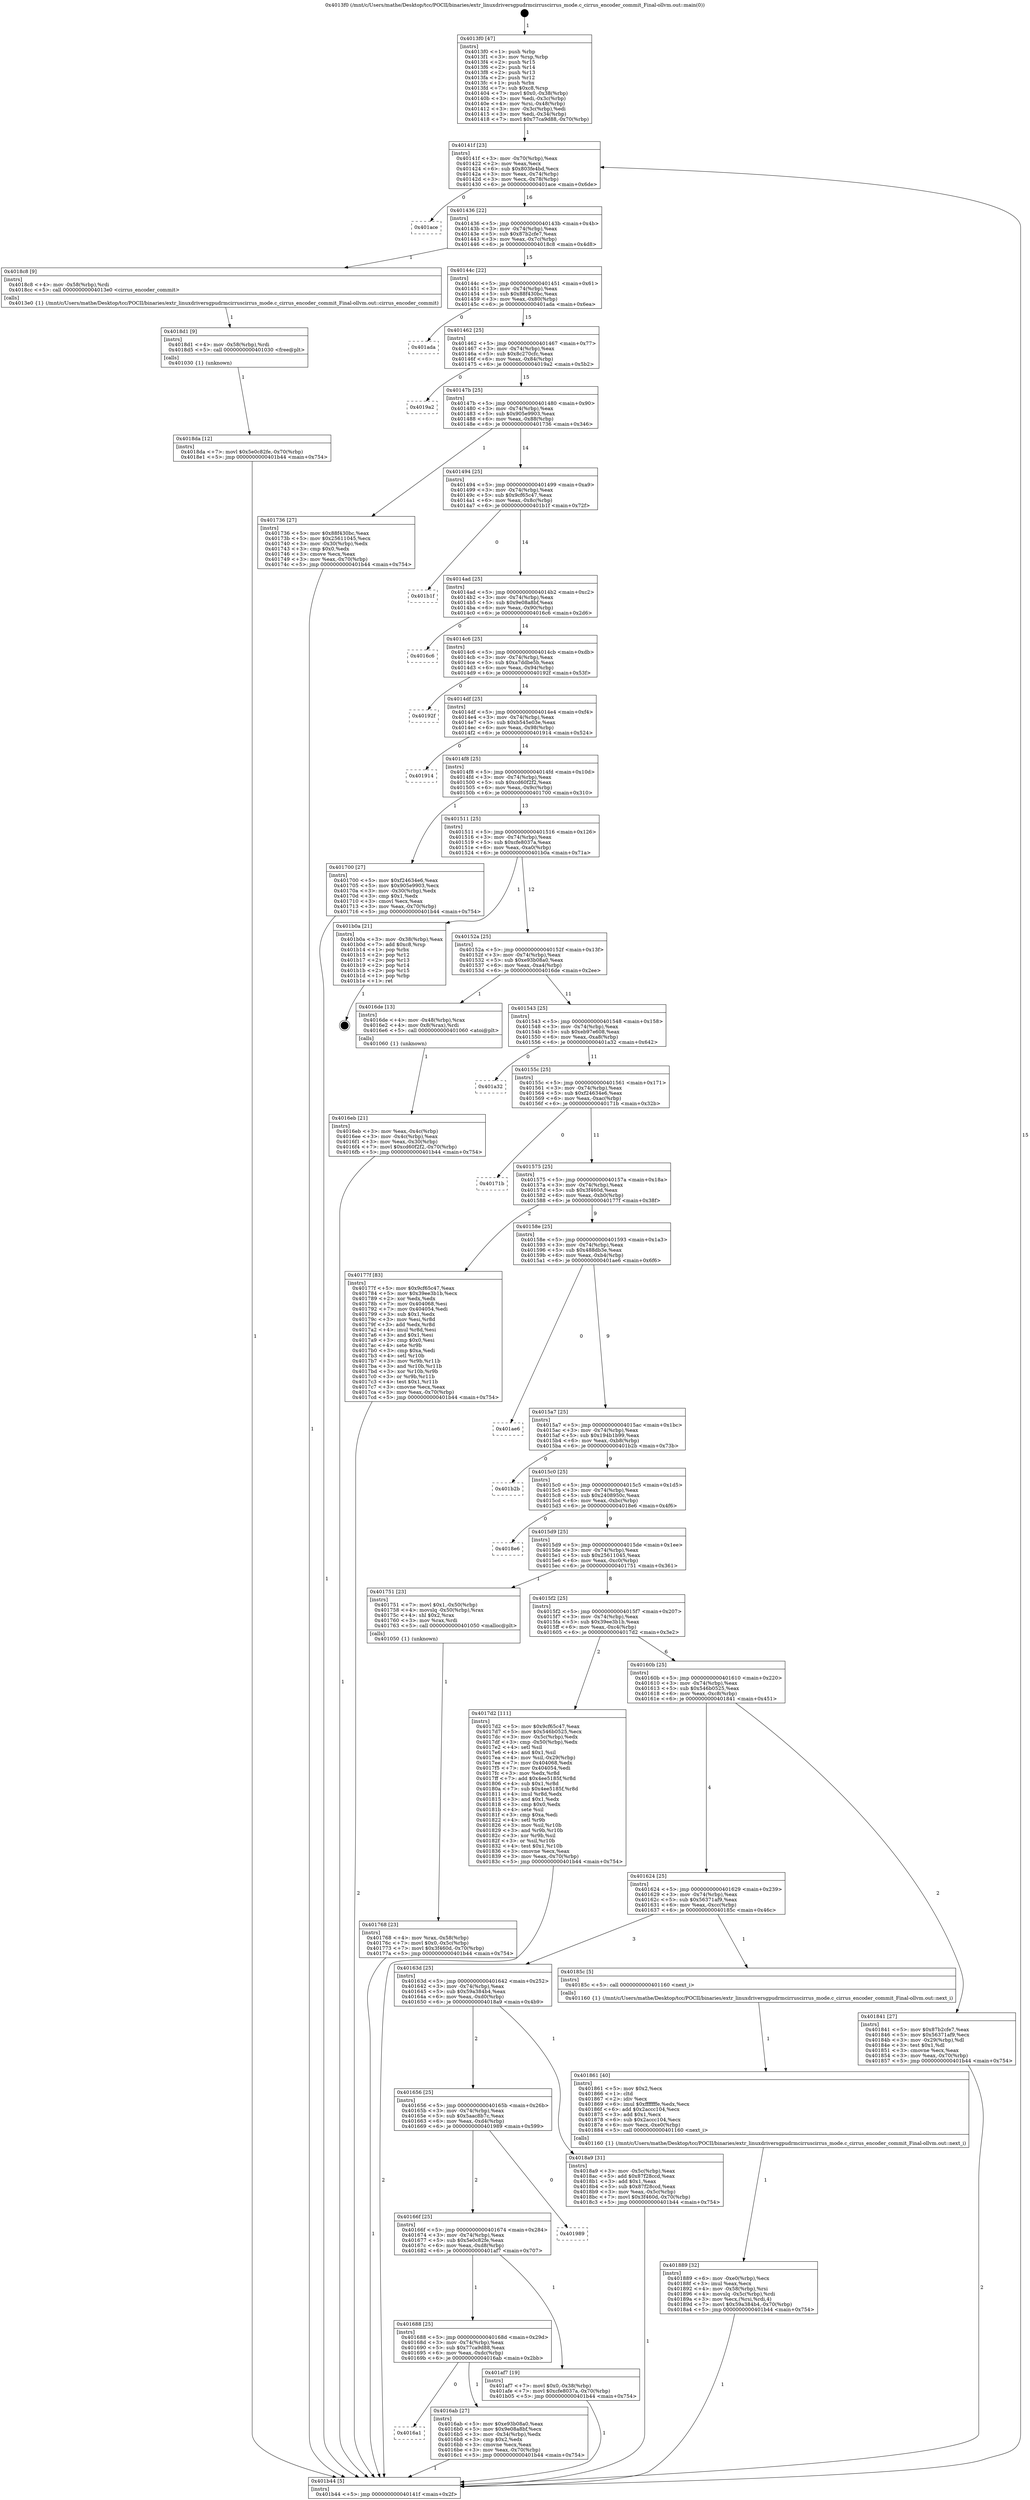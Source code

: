 digraph "0x4013f0" {
  label = "0x4013f0 (/mnt/c/Users/mathe/Desktop/tcc/POCII/binaries/extr_linuxdriversgpudrmcirruscirrus_mode.c_cirrus_encoder_commit_Final-ollvm.out::main(0))"
  labelloc = "t"
  node[shape=record]

  Entry [label="",width=0.3,height=0.3,shape=circle,fillcolor=black,style=filled]
  "0x40141f" [label="{
     0x40141f [23]\l
     | [instrs]\l
     &nbsp;&nbsp;0x40141f \<+3\>: mov -0x70(%rbp),%eax\l
     &nbsp;&nbsp;0x401422 \<+2\>: mov %eax,%ecx\l
     &nbsp;&nbsp;0x401424 \<+6\>: sub $0x803fe4bd,%ecx\l
     &nbsp;&nbsp;0x40142a \<+3\>: mov %eax,-0x74(%rbp)\l
     &nbsp;&nbsp;0x40142d \<+3\>: mov %ecx,-0x78(%rbp)\l
     &nbsp;&nbsp;0x401430 \<+6\>: je 0000000000401ace \<main+0x6de\>\l
  }"]
  "0x401ace" [label="{
     0x401ace\l
  }", style=dashed]
  "0x401436" [label="{
     0x401436 [22]\l
     | [instrs]\l
     &nbsp;&nbsp;0x401436 \<+5\>: jmp 000000000040143b \<main+0x4b\>\l
     &nbsp;&nbsp;0x40143b \<+3\>: mov -0x74(%rbp),%eax\l
     &nbsp;&nbsp;0x40143e \<+5\>: sub $0x87b2cfe7,%eax\l
     &nbsp;&nbsp;0x401443 \<+3\>: mov %eax,-0x7c(%rbp)\l
     &nbsp;&nbsp;0x401446 \<+6\>: je 00000000004018c8 \<main+0x4d8\>\l
  }"]
  Exit [label="",width=0.3,height=0.3,shape=circle,fillcolor=black,style=filled,peripheries=2]
  "0x4018c8" [label="{
     0x4018c8 [9]\l
     | [instrs]\l
     &nbsp;&nbsp;0x4018c8 \<+4\>: mov -0x58(%rbp),%rdi\l
     &nbsp;&nbsp;0x4018cc \<+5\>: call 00000000004013e0 \<cirrus_encoder_commit\>\l
     | [calls]\l
     &nbsp;&nbsp;0x4013e0 \{1\} (/mnt/c/Users/mathe/Desktop/tcc/POCII/binaries/extr_linuxdriversgpudrmcirruscirrus_mode.c_cirrus_encoder_commit_Final-ollvm.out::cirrus_encoder_commit)\l
  }"]
  "0x40144c" [label="{
     0x40144c [22]\l
     | [instrs]\l
     &nbsp;&nbsp;0x40144c \<+5\>: jmp 0000000000401451 \<main+0x61\>\l
     &nbsp;&nbsp;0x401451 \<+3\>: mov -0x74(%rbp),%eax\l
     &nbsp;&nbsp;0x401454 \<+5\>: sub $0x88f430bc,%eax\l
     &nbsp;&nbsp;0x401459 \<+3\>: mov %eax,-0x80(%rbp)\l
     &nbsp;&nbsp;0x40145c \<+6\>: je 0000000000401ada \<main+0x6ea\>\l
  }"]
  "0x4018da" [label="{
     0x4018da [12]\l
     | [instrs]\l
     &nbsp;&nbsp;0x4018da \<+7\>: movl $0x5e0c82fe,-0x70(%rbp)\l
     &nbsp;&nbsp;0x4018e1 \<+5\>: jmp 0000000000401b44 \<main+0x754\>\l
  }"]
  "0x401ada" [label="{
     0x401ada\l
  }", style=dashed]
  "0x401462" [label="{
     0x401462 [25]\l
     | [instrs]\l
     &nbsp;&nbsp;0x401462 \<+5\>: jmp 0000000000401467 \<main+0x77\>\l
     &nbsp;&nbsp;0x401467 \<+3\>: mov -0x74(%rbp),%eax\l
     &nbsp;&nbsp;0x40146a \<+5\>: sub $0x8c270cfc,%eax\l
     &nbsp;&nbsp;0x40146f \<+6\>: mov %eax,-0x84(%rbp)\l
     &nbsp;&nbsp;0x401475 \<+6\>: je 00000000004019a2 \<main+0x5b2\>\l
  }"]
  "0x4018d1" [label="{
     0x4018d1 [9]\l
     | [instrs]\l
     &nbsp;&nbsp;0x4018d1 \<+4\>: mov -0x58(%rbp),%rdi\l
     &nbsp;&nbsp;0x4018d5 \<+5\>: call 0000000000401030 \<free@plt\>\l
     | [calls]\l
     &nbsp;&nbsp;0x401030 \{1\} (unknown)\l
  }"]
  "0x4019a2" [label="{
     0x4019a2\l
  }", style=dashed]
  "0x40147b" [label="{
     0x40147b [25]\l
     | [instrs]\l
     &nbsp;&nbsp;0x40147b \<+5\>: jmp 0000000000401480 \<main+0x90\>\l
     &nbsp;&nbsp;0x401480 \<+3\>: mov -0x74(%rbp),%eax\l
     &nbsp;&nbsp;0x401483 \<+5\>: sub $0x905e9903,%eax\l
     &nbsp;&nbsp;0x401488 \<+6\>: mov %eax,-0x88(%rbp)\l
     &nbsp;&nbsp;0x40148e \<+6\>: je 0000000000401736 \<main+0x346\>\l
  }"]
  "0x401889" [label="{
     0x401889 [32]\l
     | [instrs]\l
     &nbsp;&nbsp;0x401889 \<+6\>: mov -0xe0(%rbp),%ecx\l
     &nbsp;&nbsp;0x40188f \<+3\>: imul %eax,%ecx\l
     &nbsp;&nbsp;0x401892 \<+4\>: mov -0x58(%rbp),%rsi\l
     &nbsp;&nbsp;0x401896 \<+4\>: movslq -0x5c(%rbp),%rdi\l
     &nbsp;&nbsp;0x40189a \<+3\>: mov %ecx,(%rsi,%rdi,4)\l
     &nbsp;&nbsp;0x40189d \<+7\>: movl $0x59a384b4,-0x70(%rbp)\l
     &nbsp;&nbsp;0x4018a4 \<+5\>: jmp 0000000000401b44 \<main+0x754\>\l
  }"]
  "0x401736" [label="{
     0x401736 [27]\l
     | [instrs]\l
     &nbsp;&nbsp;0x401736 \<+5\>: mov $0x88f430bc,%eax\l
     &nbsp;&nbsp;0x40173b \<+5\>: mov $0x25611045,%ecx\l
     &nbsp;&nbsp;0x401740 \<+3\>: mov -0x30(%rbp),%edx\l
     &nbsp;&nbsp;0x401743 \<+3\>: cmp $0x0,%edx\l
     &nbsp;&nbsp;0x401746 \<+3\>: cmove %ecx,%eax\l
     &nbsp;&nbsp;0x401749 \<+3\>: mov %eax,-0x70(%rbp)\l
     &nbsp;&nbsp;0x40174c \<+5\>: jmp 0000000000401b44 \<main+0x754\>\l
  }"]
  "0x401494" [label="{
     0x401494 [25]\l
     | [instrs]\l
     &nbsp;&nbsp;0x401494 \<+5\>: jmp 0000000000401499 \<main+0xa9\>\l
     &nbsp;&nbsp;0x401499 \<+3\>: mov -0x74(%rbp),%eax\l
     &nbsp;&nbsp;0x40149c \<+5\>: sub $0x9cf65c47,%eax\l
     &nbsp;&nbsp;0x4014a1 \<+6\>: mov %eax,-0x8c(%rbp)\l
     &nbsp;&nbsp;0x4014a7 \<+6\>: je 0000000000401b1f \<main+0x72f\>\l
  }"]
  "0x401861" [label="{
     0x401861 [40]\l
     | [instrs]\l
     &nbsp;&nbsp;0x401861 \<+5\>: mov $0x2,%ecx\l
     &nbsp;&nbsp;0x401866 \<+1\>: cltd\l
     &nbsp;&nbsp;0x401867 \<+2\>: idiv %ecx\l
     &nbsp;&nbsp;0x401869 \<+6\>: imul $0xfffffffe,%edx,%ecx\l
     &nbsp;&nbsp;0x40186f \<+6\>: add $0x2accc104,%ecx\l
     &nbsp;&nbsp;0x401875 \<+3\>: add $0x1,%ecx\l
     &nbsp;&nbsp;0x401878 \<+6\>: sub $0x2accc104,%ecx\l
     &nbsp;&nbsp;0x40187e \<+6\>: mov %ecx,-0xe0(%rbp)\l
     &nbsp;&nbsp;0x401884 \<+5\>: call 0000000000401160 \<next_i\>\l
     | [calls]\l
     &nbsp;&nbsp;0x401160 \{1\} (/mnt/c/Users/mathe/Desktop/tcc/POCII/binaries/extr_linuxdriversgpudrmcirruscirrus_mode.c_cirrus_encoder_commit_Final-ollvm.out::next_i)\l
  }"]
  "0x401b1f" [label="{
     0x401b1f\l
  }", style=dashed]
  "0x4014ad" [label="{
     0x4014ad [25]\l
     | [instrs]\l
     &nbsp;&nbsp;0x4014ad \<+5\>: jmp 00000000004014b2 \<main+0xc2\>\l
     &nbsp;&nbsp;0x4014b2 \<+3\>: mov -0x74(%rbp),%eax\l
     &nbsp;&nbsp;0x4014b5 \<+5\>: sub $0x9e08a8bf,%eax\l
     &nbsp;&nbsp;0x4014ba \<+6\>: mov %eax,-0x90(%rbp)\l
     &nbsp;&nbsp;0x4014c0 \<+6\>: je 00000000004016c6 \<main+0x2d6\>\l
  }"]
  "0x401768" [label="{
     0x401768 [23]\l
     | [instrs]\l
     &nbsp;&nbsp;0x401768 \<+4\>: mov %rax,-0x58(%rbp)\l
     &nbsp;&nbsp;0x40176c \<+7\>: movl $0x0,-0x5c(%rbp)\l
     &nbsp;&nbsp;0x401773 \<+7\>: movl $0x3f460d,-0x70(%rbp)\l
     &nbsp;&nbsp;0x40177a \<+5\>: jmp 0000000000401b44 \<main+0x754\>\l
  }"]
  "0x4016c6" [label="{
     0x4016c6\l
  }", style=dashed]
  "0x4014c6" [label="{
     0x4014c6 [25]\l
     | [instrs]\l
     &nbsp;&nbsp;0x4014c6 \<+5\>: jmp 00000000004014cb \<main+0xdb\>\l
     &nbsp;&nbsp;0x4014cb \<+3\>: mov -0x74(%rbp),%eax\l
     &nbsp;&nbsp;0x4014ce \<+5\>: sub $0xa7ddbe5b,%eax\l
     &nbsp;&nbsp;0x4014d3 \<+6\>: mov %eax,-0x94(%rbp)\l
     &nbsp;&nbsp;0x4014d9 \<+6\>: je 000000000040192f \<main+0x53f\>\l
  }"]
  "0x4016eb" [label="{
     0x4016eb [21]\l
     | [instrs]\l
     &nbsp;&nbsp;0x4016eb \<+3\>: mov %eax,-0x4c(%rbp)\l
     &nbsp;&nbsp;0x4016ee \<+3\>: mov -0x4c(%rbp),%eax\l
     &nbsp;&nbsp;0x4016f1 \<+3\>: mov %eax,-0x30(%rbp)\l
     &nbsp;&nbsp;0x4016f4 \<+7\>: movl $0xcd60f2f2,-0x70(%rbp)\l
     &nbsp;&nbsp;0x4016fb \<+5\>: jmp 0000000000401b44 \<main+0x754\>\l
  }"]
  "0x40192f" [label="{
     0x40192f\l
  }", style=dashed]
  "0x4014df" [label="{
     0x4014df [25]\l
     | [instrs]\l
     &nbsp;&nbsp;0x4014df \<+5\>: jmp 00000000004014e4 \<main+0xf4\>\l
     &nbsp;&nbsp;0x4014e4 \<+3\>: mov -0x74(%rbp),%eax\l
     &nbsp;&nbsp;0x4014e7 \<+5\>: sub $0xb545e03e,%eax\l
     &nbsp;&nbsp;0x4014ec \<+6\>: mov %eax,-0x98(%rbp)\l
     &nbsp;&nbsp;0x4014f2 \<+6\>: je 0000000000401914 \<main+0x524\>\l
  }"]
  "0x4013f0" [label="{
     0x4013f0 [47]\l
     | [instrs]\l
     &nbsp;&nbsp;0x4013f0 \<+1\>: push %rbp\l
     &nbsp;&nbsp;0x4013f1 \<+3\>: mov %rsp,%rbp\l
     &nbsp;&nbsp;0x4013f4 \<+2\>: push %r15\l
     &nbsp;&nbsp;0x4013f6 \<+2\>: push %r14\l
     &nbsp;&nbsp;0x4013f8 \<+2\>: push %r13\l
     &nbsp;&nbsp;0x4013fa \<+2\>: push %r12\l
     &nbsp;&nbsp;0x4013fc \<+1\>: push %rbx\l
     &nbsp;&nbsp;0x4013fd \<+7\>: sub $0xc8,%rsp\l
     &nbsp;&nbsp;0x401404 \<+7\>: movl $0x0,-0x38(%rbp)\l
     &nbsp;&nbsp;0x40140b \<+3\>: mov %edi,-0x3c(%rbp)\l
     &nbsp;&nbsp;0x40140e \<+4\>: mov %rsi,-0x48(%rbp)\l
     &nbsp;&nbsp;0x401412 \<+3\>: mov -0x3c(%rbp),%edi\l
     &nbsp;&nbsp;0x401415 \<+3\>: mov %edi,-0x34(%rbp)\l
     &nbsp;&nbsp;0x401418 \<+7\>: movl $0x77ca9d88,-0x70(%rbp)\l
  }"]
  "0x401914" [label="{
     0x401914\l
  }", style=dashed]
  "0x4014f8" [label="{
     0x4014f8 [25]\l
     | [instrs]\l
     &nbsp;&nbsp;0x4014f8 \<+5\>: jmp 00000000004014fd \<main+0x10d\>\l
     &nbsp;&nbsp;0x4014fd \<+3\>: mov -0x74(%rbp),%eax\l
     &nbsp;&nbsp;0x401500 \<+5\>: sub $0xcd60f2f2,%eax\l
     &nbsp;&nbsp;0x401505 \<+6\>: mov %eax,-0x9c(%rbp)\l
     &nbsp;&nbsp;0x40150b \<+6\>: je 0000000000401700 \<main+0x310\>\l
  }"]
  "0x401b44" [label="{
     0x401b44 [5]\l
     | [instrs]\l
     &nbsp;&nbsp;0x401b44 \<+5\>: jmp 000000000040141f \<main+0x2f\>\l
  }"]
  "0x401700" [label="{
     0x401700 [27]\l
     | [instrs]\l
     &nbsp;&nbsp;0x401700 \<+5\>: mov $0xf24634e6,%eax\l
     &nbsp;&nbsp;0x401705 \<+5\>: mov $0x905e9903,%ecx\l
     &nbsp;&nbsp;0x40170a \<+3\>: mov -0x30(%rbp),%edx\l
     &nbsp;&nbsp;0x40170d \<+3\>: cmp $0x1,%edx\l
     &nbsp;&nbsp;0x401710 \<+3\>: cmovl %ecx,%eax\l
     &nbsp;&nbsp;0x401713 \<+3\>: mov %eax,-0x70(%rbp)\l
     &nbsp;&nbsp;0x401716 \<+5\>: jmp 0000000000401b44 \<main+0x754\>\l
  }"]
  "0x401511" [label="{
     0x401511 [25]\l
     | [instrs]\l
     &nbsp;&nbsp;0x401511 \<+5\>: jmp 0000000000401516 \<main+0x126\>\l
     &nbsp;&nbsp;0x401516 \<+3\>: mov -0x74(%rbp),%eax\l
     &nbsp;&nbsp;0x401519 \<+5\>: sub $0xcfe8037a,%eax\l
     &nbsp;&nbsp;0x40151e \<+6\>: mov %eax,-0xa0(%rbp)\l
     &nbsp;&nbsp;0x401524 \<+6\>: je 0000000000401b0a \<main+0x71a\>\l
  }"]
  "0x4016a1" [label="{
     0x4016a1\l
  }", style=dashed]
  "0x401b0a" [label="{
     0x401b0a [21]\l
     | [instrs]\l
     &nbsp;&nbsp;0x401b0a \<+3\>: mov -0x38(%rbp),%eax\l
     &nbsp;&nbsp;0x401b0d \<+7\>: add $0xc8,%rsp\l
     &nbsp;&nbsp;0x401b14 \<+1\>: pop %rbx\l
     &nbsp;&nbsp;0x401b15 \<+2\>: pop %r12\l
     &nbsp;&nbsp;0x401b17 \<+2\>: pop %r13\l
     &nbsp;&nbsp;0x401b19 \<+2\>: pop %r14\l
     &nbsp;&nbsp;0x401b1b \<+2\>: pop %r15\l
     &nbsp;&nbsp;0x401b1d \<+1\>: pop %rbp\l
     &nbsp;&nbsp;0x401b1e \<+1\>: ret\l
  }"]
  "0x40152a" [label="{
     0x40152a [25]\l
     | [instrs]\l
     &nbsp;&nbsp;0x40152a \<+5\>: jmp 000000000040152f \<main+0x13f\>\l
     &nbsp;&nbsp;0x40152f \<+3\>: mov -0x74(%rbp),%eax\l
     &nbsp;&nbsp;0x401532 \<+5\>: sub $0xe93b08a0,%eax\l
     &nbsp;&nbsp;0x401537 \<+6\>: mov %eax,-0xa4(%rbp)\l
     &nbsp;&nbsp;0x40153d \<+6\>: je 00000000004016de \<main+0x2ee\>\l
  }"]
  "0x4016ab" [label="{
     0x4016ab [27]\l
     | [instrs]\l
     &nbsp;&nbsp;0x4016ab \<+5\>: mov $0xe93b08a0,%eax\l
     &nbsp;&nbsp;0x4016b0 \<+5\>: mov $0x9e08a8bf,%ecx\l
     &nbsp;&nbsp;0x4016b5 \<+3\>: mov -0x34(%rbp),%edx\l
     &nbsp;&nbsp;0x4016b8 \<+3\>: cmp $0x2,%edx\l
     &nbsp;&nbsp;0x4016bb \<+3\>: cmovne %ecx,%eax\l
     &nbsp;&nbsp;0x4016be \<+3\>: mov %eax,-0x70(%rbp)\l
     &nbsp;&nbsp;0x4016c1 \<+5\>: jmp 0000000000401b44 \<main+0x754\>\l
  }"]
  "0x4016de" [label="{
     0x4016de [13]\l
     | [instrs]\l
     &nbsp;&nbsp;0x4016de \<+4\>: mov -0x48(%rbp),%rax\l
     &nbsp;&nbsp;0x4016e2 \<+4\>: mov 0x8(%rax),%rdi\l
     &nbsp;&nbsp;0x4016e6 \<+5\>: call 0000000000401060 \<atoi@plt\>\l
     | [calls]\l
     &nbsp;&nbsp;0x401060 \{1\} (unknown)\l
  }"]
  "0x401543" [label="{
     0x401543 [25]\l
     | [instrs]\l
     &nbsp;&nbsp;0x401543 \<+5\>: jmp 0000000000401548 \<main+0x158\>\l
     &nbsp;&nbsp;0x401548 \<+3\>: mov -0x74(%rbp),%eax\l
     &nbsp;&nbsp;0x40154b \<+5\>: sub $0xeb97e608,%eax\l
     &nbsp;&nbsp;0x401550 \<+6\>: mov %eax,-0xa8(%rbp)\l
     &nbsp;&nbsp;0x401556 \<+6\>: je 0000000000401a32 \<main+0x642\>\l
  }"]
  "0x401688" [label="{
     0x401688 [25]\l
     | [instrs]\l
     &nbsp;&nbsp;0x401688 \<+5\>: jmp 000000000040168d \<main+0x29d\>\l
     &nbsp;&nbsp;0x40168d \<+3\>: mov -0x74(%rbp),%eax\l
     &nbsp;&nbsp;0x401690 \<+5\>: sub $0x77ca9d88,%eax\l
     &nbsp;&nbsp;0x401695 \<+6\>: mov %eax,-0xdc(%rbp)\l
     &nbsp;&nbsp;0x40169b \<+6\>: je 00000000004016ab \<main+0x2bb\>\l
  }"]
  "0x401a32" [label="{
     0x401a32\l
  }", style=dashed]
  "0x40155c" [label="{
     0x40155c [25]\l
     | [instrs]\l
     &nbsp;&nbsp;0x40155c \<+5\>: jmp 0000000000401561 \<main+0x171\>\l
     &nbsp;&nbsp;0x401561 \<+3\>: mov -0x74(%rbp),%eax\l
     &nbsp;&nbsp;0x401564 \<+5\>: sub $0xf24634e6,%eax\l
     &nbsp;&nbsp;0x401569 \<+6\>: mov %eax,-0xac(%rbp)\l
     &nbsp;&nbsp;0x40156f \<+6\>: je 000000000040171b \<main+0x32b\>\l
  }"]
  "0x401af7" [label="{
     0x401af7 [19]\l
     | [instrs]\l
     &nbsp;&nbsp;0x401af7 \<+7\>: movl $0x0,-0x38(%rbp)\l
     &nbsp;&nbsp;0x401afe \<+7\>: movl $0xcfe8037a,-0x70(%rbp)\l
     &nbsp;&nbsp;0x401b05 \<+5\>: jmp 0000000000401b44 \<main+0x754\>\l
  }"]
  "0x40171b" [label="{
     0x40171b\l
  }", style=dashed]
  "0x401575" [label="{
     0x401575 [25]\l
     | [instrs]\l
     &nbsp;&nbsp;0x401575 \<+5\>: jmp 000000000040157a \<main+0x18a\>\l
     &nbsp;&nbsp;0x40157a \<+3\>: mov -0x74(%rbp),%eax\l
     &nbsp;&nbsp;0x40157d \<+5\>: sub $0x3f460d,%eax\l
     &nbsp;&nbsp;0x401582 \<+6\>: mov %eax,-0xb0(%rbp)\l
     &nbsp;&nbsp;0x401588 \<+6\>: je 000000000040177f \<main+0x38f\>\l
  }"]
  "0x40166f" [label="{
     0x40166f [25]\l
     | [instrs]\l
     &nbsp;&nbsp;0x40166f \<+5\>: jmp 0000000000401674 \<main+0x284\>\l
     &nbsp;&nbsp;0x401674 \<+3\>: mov -0x74(%rbp),%eax\l
     &nbsp;&nbsp;0x401677 \<+5\>: sub $0x5e0c82fe,%eax\l
     &nbsp;&nbsp;0x40167c \<+6\>: mov %eax,-0xd8(%rbp)\l
     &nbsp;&nbsp;0x401682 \<+6\>: je 0000000000401af7 \<main+0x707\>\l
  }"]
  "0x40177f" [label="{
     0x40177f [83]\l
     | [instrs]\l
     &nbsp;&nbsp;0x40177f \<+5\>: mov $0x9cf65c47,%eax\l
     &nbsp;&nbsp;0x401784 \<+5\>: mov $0x39ee3b1b,%ecx\l
     &nbsp;&nbsp;0x401789 \<+2\>: xor %edx,%edx\l
     &nbsp;&nbsp;0x40178b \<+7\>: mov 0x404068,%esi\l
     &nbsp;&nbsp;0x401792 \<+7\>: mov 0x404054,%edi\l
     &nbsp;&nbsp;0x401799 \<+3\>: sub $0x1,%edx\l
     &nbsp;&nbsp;0x40179c \<+3\>: mov %esi,%r8d\l
     &nbsp;&nbsp;0x40179f \<+3\>: add %edx,%r8d\l
     &nbsp;&nbsp;0x4017a2 \<+4\>: imul %r8d,%esi\l
     &nbsp;&nbsp;0x4017a6 \<+3\>: and $0x1,%esi\l
     &nbsp;&nbsp;0x4017a9 \<+3\>: cmp $0x0,%esi\l
     &nbsp;&nbsp;0x4017ac \<+4\>: sete %r9b\l
     &nbsp;&nbsp;0x4017b0 \<+3\>: cmp $0xa,%edi\l
     &nbsp;&nbsp;0x4017b3 \<+4\>: setl %r10b\l
     &nbsp;&nbsp;0x4017b7 \<+3\>: mov %r9b,%r11b\l
     &nbsp;&nbsp;0x4017ba \<+3\>: and %r10b,%r11b\l
     &nbsp;&nbsp;0x4017bd \<+3\>: xor %r10b,%r9b\l
     &nbsp;&nbsp;0x4017c0 \<+3\>: or %r9b,%r11b\l
     &nbsp;&nbsp;0x4017c3 \<+4\>: test $0x1,%r11b\l
     &nbsp;&nbsp;0x4017c7 \<+3\>: cmovne %ecx,%eax\l
     &nbsp;&nbsp;0x4017ca \<+3\>: mov %eax,-0x70(%rbp)\l
     &nbsp;&nbsp;0x4017cd \<+5\>: jmp 0000000000401b44 \<main+0x754\>\l
  }"]
  "0x40158e" [label="{
     0x40158e [25]\l
     | [instrs]\l
     &nbsp;&nbsp;0x40158e \<+5\>: jmp 0000000000401593 \<main+0x1a3\>\l
     &nbsp;&nbsp;0x401593 \<+3\>: mov -0x74(%rbp),%eax\l
     &nbsp;&nbsp;0x401596 \<+5\>: sub $0x488db3e,%eax\l
     &nbsp;&nbsp;0x40159b \<+6\>: mov %eax,-0xb4(%rbp)\l
     &nbsp;&nbsp;0x4015a1 \<+6\>: je 0000000000401ae6 \<main+0x6f6\>\l
  }"]
  "0x401989" [label="{
     0x401989\l
  }", style=dashed]
  "0x401ae6" [label="{
     0x401ae6\l
  }", style=dashed]
  "0x4015a7" [label="{
     0x4015a7 [25]\l
     | [instrs]\l
     &nbsp;&nbsp;0x4015a7 \<+5\>: jmp 00000000004015ac \<main+0x1bc\>\l
     &nbsp;&nbsp;0x4015ac \<+3\>: mov -0x74(%rbp),%eax\l
     &nbsp;&nbsp;0x4015af \<+5\>: sub $0x194b1b99,%eax\l
     &nbsp;&nbsp;0x4015b4 \<+6\>: mov %eax,-0xb8(%rbp)\l
     &nbsp;&nbsp;0x4015ba \<+6\>: je 0000000000401b2b \<main+0x73b\>\l
  }"]
  "0x401656" [label="{
     0x401656 [25]\l
     | [instrs]\l
     &nbsp;&nbsp;0x401656 \<+5\>: jmp 000000000040165b \<main+0x26b\>\l
     &nbsp;&nbsp;0x40165b \<+3\>: mov -0x74(%rbp),%eax\l
     &nbsp;&nbsp;0x40165e \<+5\>: sub $0x5aac8b7c,%eax\l
     &nbsp;&nbsp;0x401663 \<+6\>: mov %eax,-0xd4(%rbp)\l
     &nbsp;&nbsp;0x401669 \<+6\>: je 0000000000401989 \<main+0x599\>\l
  }"]
  "0x401b2b" [label="{
     0x401b2b\l
  }", style=dashed]
  "0x4015c0" [label="{
     0x4015c0 [25]\l
     | [instrs]\l
     &nbsp;&nbsp;0x4015c0 \<+5\>: jmp 00000000004015c5 \<main+0x1d5\>\l
     &nbsp;&nbsp;0x4015c5 \<+3\>: mov -0x74(%rbp),%eax\l
     &nbsp;&nbsp;0x4015c8 \<+5\>: sub $0x2408950c,%eax\l
     &nbsp;&nbsp;0x4015cd \<+6\>: mov %eax,-0xbc(%rbp)\l
     &nbsp;&nbsp;0x4015d3 \<+6\>: je 00000000004018e6 \<main+0x4f6\>\l
  }"]
  "0x4018a9" [label="{
     0x4018a9 [31]\l
     | [instrs]\l
     &nbsp;&nbsp;0x4018a9 \<+3\>: mov -0x5c(%rbp),%eax\l
     &nbsp;&nbsp;0x4018ac \<+5\>: add $0x87f28ccd,%eax\l
     &nbsp;&nbsp;0x4018b1 \<+3\>: add $0x1,%eax\l
     &nbsp;&nbsp;0x4018b4 \<+5\>: sub $0x87f28ccd,%eax\l
     &nbsp;&nbsp;0x4018b9 \<+3\>: mov %eax,-0x5c(%rbp)\l
     &nbsp;&nbsp;0x4018bc \<+7\>: movl $0x3f460d,-0x70(%rbp)\l
     &nbsp;&nbsp;0x4018c3 \<+5\>: jmp 0000000000401b44 \<main+0x754\>\l
  }"]
  "0x4018e6" [label="{
     0x4018e6\l
  }", style=dashed]
  "0x4015d9" [label="{
     0x4015d9 [25]\l
     | [instrs]\l
     &nbsp;&nbsp;0x4015d9 \<+5\>: jmp 00000000004015de \<main+0x1ee\>\l
     &nbsp;&nbsp;0x4015de \<+3\>: mov -0x74(%rbp),%eax\l
     &nbsp;&nbsp;0x4015e1 \<+5\>: sub $0x25611045,%eax\l
     &nbsp;&nbsp;0x4015e6 \<+6\>: mov %eax,-0xc0(%rbp)\l
     &nbsp;&nbsp;0x4015ec \<+6\>: je 0000000000401751 \<main+0x361\>\l
  }"]
  "0x40163d" [label="{
     0x40163d [25]\l
     | [instrs]\l
     &nbsp;&nbsp;0x40163d \<+5\>: jmp 0000000000401642 \<main+0x252\>\l
     &nbsp;&nbsp;0x401642 \<+3\>: mov -0x74(%rbp),%eax\l
     &nbsp;&nbsp;0x401645 \<+5\>: sub $0x59a384b4,%eax\l
     &nbsp;&nbsp;0x40164a \<+6\>: mov %eax,-0xd0(%rbp)\l
     &nbsp;&nbsp;0x401650 \<+6\>: je 00000000004018a9 \<main+0x4b9\>\l
  }"]
  "0x401751" [label="{
     0x401751 [23]\l
     | [instrs]\l
     &nbsp;&nbsp;0x401751 \<+7\>: movl $0x1,-0x50(%rbp)\l
     &nbsp;&nbsp;0x401758 \<+4\>: movslq -0x50(%rbp),%rax\l
     &nbsp;&nbsp;0x40175c \<+4\>: shl $0x2,%rax\l
     &nbsp;&nbsp;0x401760 \<+3\>: mov %rax,%rdi\l
     &nbsp;&nbsp;0x401763 \<+5\>: call 0000000000401050 \<malloc@plt\>\l
     | [calls]\l
     &nbsp;&nbsp;0x401050 \{1\} (unknown)\l
  }"]
  "0x4015f2" [label="{
     0x4015f2 [25]\l
     | [instrs]\l
     &nbsp;&nbsp;0x4015f2 \<+5\>: jmp 00000000004015f7 \<main+0x207\>\l
     &nbsp;&nbsp;0x4015f7 \<+3\>: mov -0x74(%rbp),%eax\l
     &nbsp;&nbsp;0x4015fa \<+5\>: sub $0x39ee3b1b,%eax\l
     &nbsp;&nbsp;0x4015ff \<+6\>: mov %eax,-0xc4(%rbp)\l
     &nbsp;&nbsp;0x401605 \<+6\>: je 00000000004017d2 \<main+0x3e2\>\l
  }"]
  "0x40185c" [label="{
     0x40185c [5]\l
     | [instrs]\l
     &nbsp;&nbsp;0x40185c \<+5\>: call 0000000000401160 \<next_i\>\l
     | [calls]\l
     &nbsp;&nbsp;0x401160 \{1\} (/mnt/c/Users/mathe/Desktop/tcc/POCII/binaries/extr_linuxdriversgpudrmcirruscirrus_mode.c_cirrus_encoder_commit_Final-ollvm.out::next_i)\l
  }"]
  "0x4017d2" [label="{
     0x4017d2 [111]\l
     | [instrs]\l
     &nbsp;&nbsp;0x4017d2 \<+5\>: mov $0x9cf65c47,%eax\l
     &nbsp;&nbsp;0x4017d7 \<+5\>: mov $0x546b0525,%ecx\l
     &nbsp;&nbsp;0x4017dc \<+3\>: mov -0x5c(%rbp),%edx\l
     &nbsp;&nbsp;0x4017df \<+3\>: cmp -0x50(%rbp),%edx\l
     &nbsp;&nbsp;0x4017e2 \<+4\>: setl %sil\l
     &nbsp;&nbsp;0x4017e6 \<+4\>: and $0x1,%sil\l
     &nbsp;&nbsp;0x4017ea \<+4\>: mov %sil,-0x29(%rbp)\l
     &nbsp;&nbsp;0x4017ee \<+7\>: mov 0x404068,%edx\l
     &nbsp;&nbsp;0x4017f5 \<+7\>: mov 0x404054,%edi\l
     &nbsp;&nbsp;0x4017fc \<+3\>: mov %edx,%r8d\l
     &nbsp;&nbsp;0x4017ff \<+7\>: add $0x4ee5185f,%r8d\l
     &nbsp;&nbsp;0x401806 \<+4\>: sub $0x1,%r8d\l
     &nbsp;&nbsp;0x40180a \<+7\>: sub $0x4ee5185f,%r8d\l
     &nbsp;&nbsp;0x401811 \<+4\>: imul %r8d,%edx\l
     &nbsp;&nbsp;0x401815 \<+3\>: and $0x1,%edx\l
     &nbsp;&nbsp;0x401818 \<+3\>: cmp $0x0,%edx\l
     &nbsp;&nbsp;0x40181b \<+4\>: sete %sil\l
     &nbsp;&nbsp;0x40181f \<+3\>: cmp $0xa,%edi\l
     &nbsp;&nbsp;0x401822 \<+4\>: setl %r9b\l
     &nbsp;&nbsp;0x401826 \<+3\>: mov %sil,%r10b\l
     &nbsp;&nbsp;0x401829 \<+3\>: and %r9b,%r10b\l
     &nbsp;&nbsp;0x40182c \<+3\>: xor %r9b,%sil\l
     &nbsp;&nbsp;0x40182f \<+3\>: or %sil,%r10b\l
     &nbsp;&nbsp;0x401832 \<+4\>: test $0x1,%r10b\l
     &nbsp;&nbsp;0x401836 \<+3\>: cmovne %ecx,%eax\l
     &nbsp;&nbsp;0x401839 \<+3\>: mov %eax,-0x70(%rbp)\l
     &nbsp;&nbsp;0x40183c \<+5\>: jmp 0000000000401b44 \<main+0x754\>\l
  }"]
  "0x40160b" [label="{
     0x40160b [25]\l
     | [instrs]\l
     &nbsp;&nbsp;0x40160b \<+5\>: jmp 0000000000401610 \<main+0x220\>\l
     &nbsp;&nbsp;0x401610 \<+3\>: mov -0x74(%rbp),%eax\l
     &nbsp;&nbsp;0x401613 \<+5\>: sub $0x546b0525,%eax\l
     &nbsp;&nbsp;0x401618 \<+6\>: mov %eax,-0xc8(%rbp)\l
     &nbsp;&nbsp;0x40161e \<+6\>: je 0000000000401841 \<main+0x451\>\l
  }"]
  "0x401624" [label="{
     0x401624 [25]\l
     | [instrs]\l
     &nbsp;&nbsp;0x401624 \<+5\>: jmp 0000000000401629 \<main+0x239\>\l
     &nbsp;&nbsp;0x401629 \<+3\>: mov -0x74(%rbp),%eax\l
     &nbsp;&nbsp;0x40162c \<+5\>: sub $0x56371af9,%eax\l
     &nbsp;&nbsp;0x401631 \<+6\>: mov %eax,-0xcc(%rbp)\l
     &nbsp;&nbsp;0x401637 \<+6\>: je 000000000040185c \<main+0x46c\>\l
  }"]
  "0x401841" [label="{
     0x401841 [27]\l
     | [instrs]\l
     &nbsp;&nbsp;0x401841 \<+5\>: mov $0x87b2cfe7,%eax\l
     &nbsp;&nbsp;0x401846 \<+5\>: mov $0x56371af9,%ecx\l
     &nbsp;&nbsp;0x40184b \<+3\>: mov -0x29(%rbp),%dl\l
     &nbsp;&nbsp;0x40184e \<+3\>: test $0x1,%dl\l
     &nbsp;&nbsp;0x401851 \<+3\>: cmovne %ecx,%eax\l
     &nbsp;&nbsp;0x401854 \<+3\>: mov %eax,-0x70(%rbp)\l
     &nbsp;&nbsp;0x401857 \<+5\>: jmp 0000000000401b44 \<main+0x754\>\l
  }"]
  Entry -> "0x4013f0" [label=" 1"]
  "0x40141f" -> "0x401ace" [label=" 0"]
  "0x40141f" -> "0x401436" [label=" 16"]
  "0x401b0a" -> Exit [label=" 1"]
  "0x401436" -> "0x4018c8" [label=" 1"]
  "0x401436" -> "0x40144c" [label=" 15"]
  "0x401af7" -> "0x401b44" [label=" 1"]
  "0x40144c" -> "0x401ada" [label=" 0"]
  "0x40144c" -> "0x401462" [label=" 15"]
  "0x4018da" -> "0x401b44" [label=" 1"]
  "0x401462" -> "0x4019a2" [label=" 0"]
  "0x401462" -> "0x40147b" [label=" 15"]
  "0x4018d1" -> "0x4018da" [label=" 1"]
  "0x40147b" -> "0x401736" [label=" 1"]
  "0x40147b" -> "0x401494" [label=" 14"]
  "0x4018c8" -> "0x4018d1" [label=" 1"]
  "0x401494" -> "0x401b1f" [label=" 0"]
  "0x401494" -> "0x4014ad" [label=" 14"]
  "0x4018a9" -> "0x401b44" [label=" 1"]
  "0x4014ad" -> "0x4016c6" [label=" 0"]
  "0x4014ad" -> "0x4014c6" [label=" 14"]
  "0x401889" -> "0x401b44" [label=" 1"]
  "0x4014c6" -> "0x40192f" [label=" 0"]
  "0x4014c6" -> "0x4014df" [label=" 14"]
  "0x401861" -> "0x401889" [label=" 1"]
  "0x4014df" -> "0x401914" [label=" 0"]
  "0x4014df" -> "0x4014f8" [label=" 14"]
  "0x40185c" -> "0x401861" [label=" 1"]
  "0x4014f8" -> "0x401700" [label=" 1"]
  "0x4014f8" -> "0x401511" [label=" 13"]
  "0x401841" -> "0x401b44" [label=" 2"]
  "0x401511" -> "0x401b0a" [label=" 1"]
  "0x401511" -> "0x40152a" [label=" 12"]
  "0x4017d2" -> "0x401b44" [label=" 2"]
  "0x40152a" -> "0x4016de" [label=" 1"]
  "0x40152a" -> "0x401543" [label=" 11"]
  "0x40177f" -> "0x401b44" [label=" 2"]
  "0x401543" -> "0x401a32" [label=" 0"]
  "0x401543" -> "0x40155c" [label=" 11"]
  "0x401751" -> "0x401768" [label=" 1"]
  "0x40155c" -> "0x40171b" [label=" 0"]
  "0x40155c" -> "0x401575" [label=" 11"]
  "0x401736" -> "0x401b44" [label=" 1"]
  "0x401575" -> "0x40177f" [label=" 2"]
  "0x401575" -> "0x40158e" [label=" 9"]
  "0x4016eb" -> "0x401b44" [label=" 1"]
  "0x40158e" -> "0x401ae6" [label=" 0"]
  "0x40158e" -> "0x4015a7" [label=" 9"]
  "0x4016de" -> "0x4016eb" [label=" 1"]
  "0x4015a7" -> "0x401b2b" [label=" 0"]
  "0x4015a7" -> "0x4015c0" [label=" 9"]
  "0x4013f0" -> "0x40141f" [label=" 1"]
  "0x4015c0" -> "0x4018e6" [label=" 0"]
  "0x4015c0" -> "0x4015d9" [label=" 9"]
  "0x4016ab" -> "0x401b44" [label=" 1"]
  "0x4015d9" -> "0x401751" [label=" 1"]
  "0x4015d9" -> "0x4015f2" [label=" 8"]
  "0x401688" -> "0x4016ab" [label=" 1"]
  "0x4015f2" -> "0x4017d2" [label=" 2"]
  "0x4015f2" -> "0x40160b" [label=" 6"]
  "0x401768" -> "0x401b44" [label=" 1"]
  "0x40160b" -> "0x401841" [label=" 2"]
  "0x40160b" -> "0x401624" [label=" 4"]
  "0x40166f" -> "0x401688" [label=" 1"]
  "0x401624" -> "0x40185c" [label=" 1"]
  "0x401624" -> "0x40163d" [label=" 3"]
  "0x401688" -> "0x4016a1" [label=" 0"]
  "0x40163d" -> "0x4018a9" [label=" 1"]
  "0x40163d" -> "0x401656" [label=" 2"]
  "0x401b44" -> "0x40141f" [label=" 15"]
  "0x401656" -> "0x401989" [label=" 0"]
  "0x401656" -> "0x40166f" [label=" 2"]
  "0x401700" -> "0x401b44" [label=" 1"]
  "0x40166f" -> "0x401af7" [label=" 1"]
}
